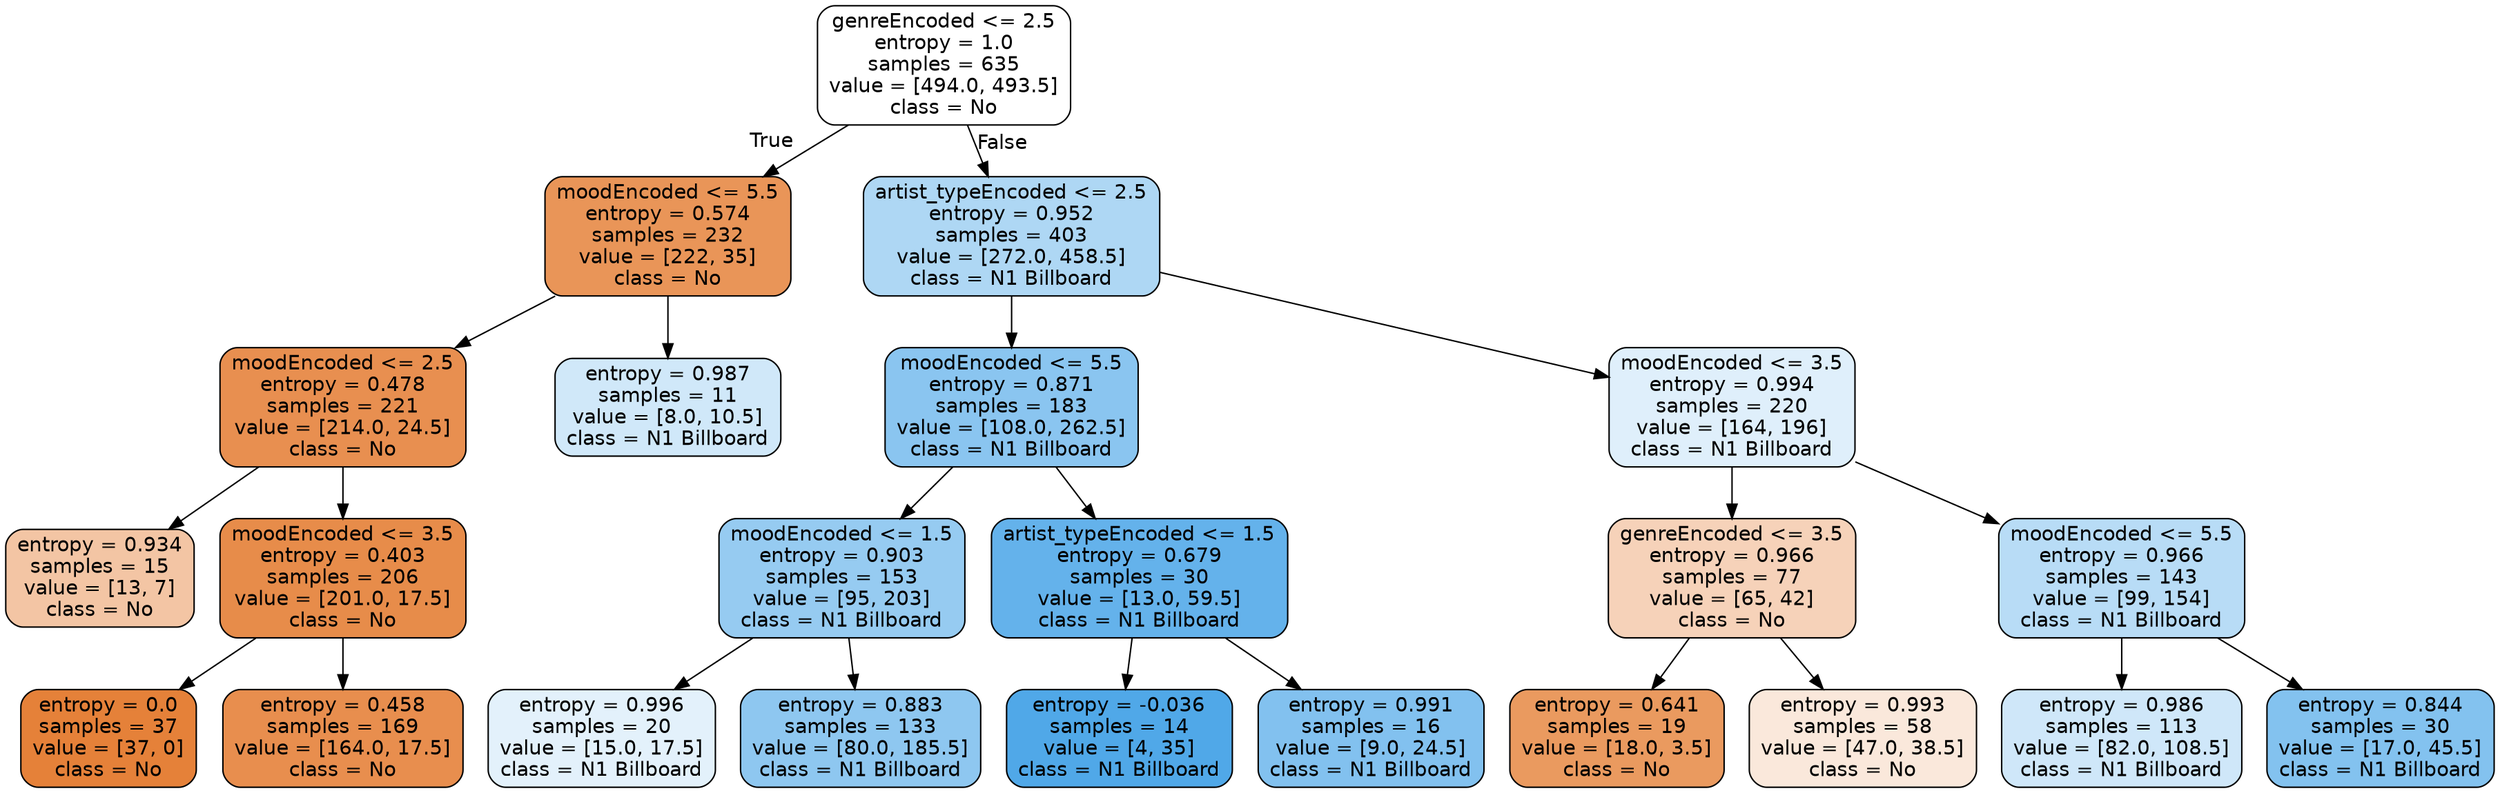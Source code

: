 digraph Tree {
node [shape=box, style="filled, rounded", color="black", fontname="helvetica"] ;
edge [fontname="helvetica"] ;
0 [label="genreEncoded <= 2.5\nentropy = 1.0\nsamples = 635\nvalue = [494.0, 493.5]\nclass = No", fillcolor="#ffffff"] ;
1 [label="moodEncoded <= 5.5\nentropy = 0.574\nsamples = 232\nvalue = [222, 35]\nclass = No", fillcolor="#e99558"] ;
0 -> 1 [labeldistance=2.5, labelangle=45, headlabel="True"] ;
2 [label="moodEncoded <= 2.5\nentropy = 0.478\nsamples = 221\nvalue = [214.0, 24.5]\nclass = No", fillcolor="#e88f50"] ;
1 -> 2 ;
3 [label="entropy = 0.934\nsamples = 15\nvalue = [13, 7]\nclass = No", fillcolor="#f3c5a4"] ;
2 -> 3 ;
4 [label="moodEncoded <= 3.5\nentropy = 0.403\nsamples = 206\nvalue = [201.0, 17.5]\nclass = No", fillcolor="#e78c4a"] ;
2 -> 4 ;
5 [label="entropy = 0.0\nsamples = 37\nvalue = [37, 0]\nclass = No", fillcolor="#e58139"] ;
4 -> 5 ;
6 [label="entropy = 0.458\nsamples = 169\nvalue = [164.0, 17.5]\nclass = No", fillcolor="#e88e4e"] ;
4 -> 6 ;
7 [label="entropy = 0.987\nsamples = 11\nvalue = [8.0, 10.5]\nclass = N1 Billboard", fillcolor="#d0e8f9"] ;
1 -> 7 ;
8 [label="artist_typeEncoded <= 2.5\nentropy = 0.952\nsamples = 403\nvalue = [272.0, 458.5]\nclass = N1 Billboard", fillcolor="#aed7f4"] ;
0 -> 8 [labeldistance=2.5, labelangle=-45, headlabel="False"] ;
9 [label="moodEncoded <= 5.5\nentropy = 0.871\nsamples = 183\nvalue = [108.0, 262.5]\nclass = N1 Billboard", fillcolor="#8ac5f0"] ;
8 -> 9 ;
10 [label="moodEncoded <= 1.5\nentropy = 0.903\nsamples = 153\nvalue = [95, 203]\nclass = N1 Billboard", fillcolor="#96cbf1"] ;
9 -> 10 ;
11 [label="entropy = 0.996\nsamples = 20\nvalue = [15.0, 17.5]\nclass = N1 Billboard", fillcolor="#e3f1fb"] ;
10 -> 11 ;
12 [label="entropy = 0.883\nsamples = 133\nvalue = [80.0, 185.5]\nclass = N1 Billboard", fillcolor="#8ec7f0"] ;
10 -> 12 ;
13 [label="artist_typeEncoded <= 1.5\nentropy = 0.679\nsamples = 30\nvalue = [13.0, 59.5]\nclass = N1 Billboard", fillcolor="#64b2eb"] ;
9 -> 13 ;
14 [label="entropy = -0.036\nsamples = 14\nvalue = [4, 35]\nclass = N1 Billboard", fillcolor="#50a8e8"] ;
13 -> 14 ;
15 [label="entropy = 0.991\nsamples = 16\nvalue = [9.0, 24.5]\nclass = N1 Billboard", fillcolor="#82c1ef"] ;
13 -> 15 ;
16 [label="moodEncoded <= 3.5\nentropy = 0.994\nsamples = 220\nvalue = [164, 196]\nclass = N1 Billboard", fillcolor="#dfeffb"] ;
8 -> 16 ;
17 [label="genreEncoded <= 3.5\nentropy = 0.966\nsamples = 77\nvalue = [65, 42]\nclass = No", fillcolor="#f6d2b9"] ;
16 -> 17 ;
18 [label="entropy = 0.641\nsamples = 19\nvalue = [18.0, 3.5]\nclass = No", fillcolor="#ea9a5f"] ;
17 -> 18 ;
19 [label="entropy = 0.993\nsamples = 58\nvalue = [47.0, 38.5]\nclass = No", fillcolor="#fae8db"] ;
17 -> 19 ;
20 [label="moodEncoded <= 5.5\nentropy = 0.966\nsamples = 143\nvalue = [99, 154]\nclass = N1 Billboard", fillcolor="#b8dcf6"] ;
16 -> 20 ;
21 [label="entropy = 0.986\nsamples = 113\nvalue = [82.0, 108.5]\nclass = N1 Billboard", fillcolor="#cfe7f9"] ;
20 -> 21 ;
22 [label="entropy = 0.844\nsamples = 30\nvalue = [17.0, 45.5]\nclass = N1 Billboard", fillcolor="#83c2ef"] ;
20 -> 22 ;
}